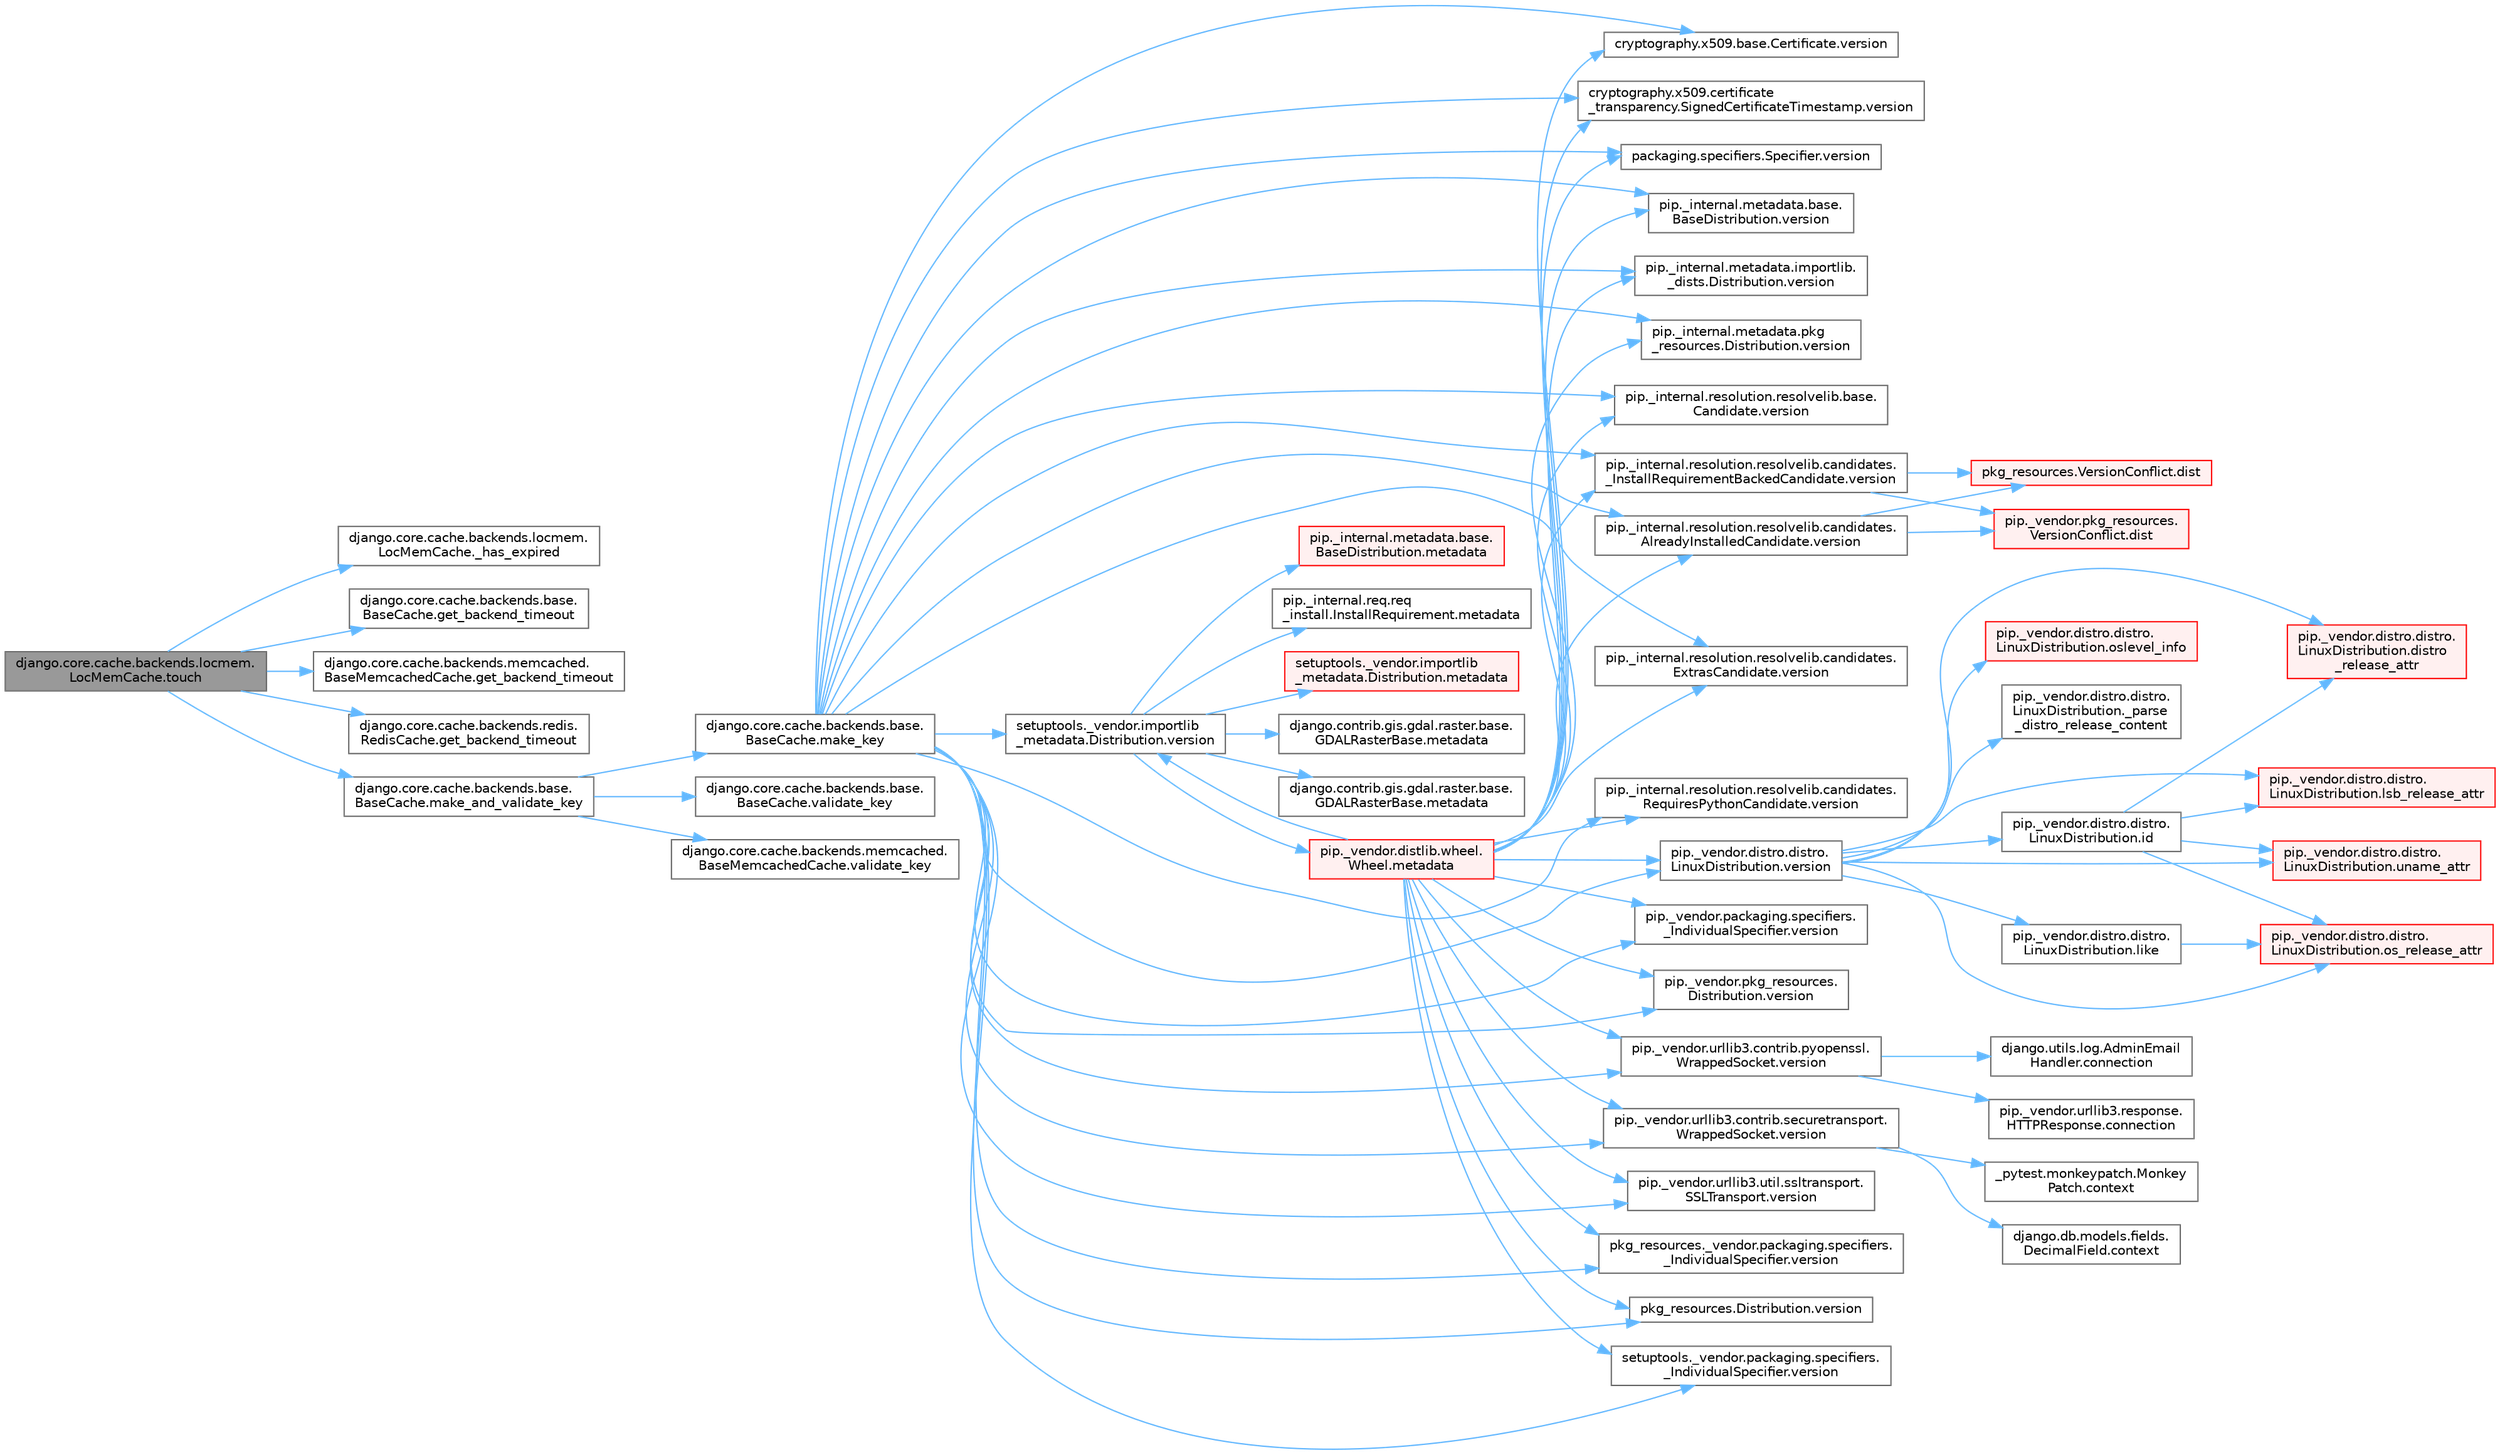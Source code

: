 digraph "django.core.cache.backends.locmem.LocMemCache.touch"
{
 // LATEX_PDF_SIZE
  bgcolor="transparent";
  edge [fontname=Helvetica,fontsize=10,labelfontname=Helvetica,labelfontsize=10];
  node [fontname=Helvetica,fontsize=10,shape=box,height=0.2,width=0.4];
  rankdir="LR";
  Node1 [id="Node000001",label="django.core.cache.backends.locmem.\lLocMemCache.touch",height=0.2,width=0.4,color="gray40", fillcolor="grey60", style="filled", fontcolor="black",tooltip=" "];
  Node1 -> Node2 [id="edge1_Node000001_Node000002",color="steelblue1",style="solid",tooltip=" "];
  Node2 [id="Node000002",label="django.core.cache.backends.locmem.\lLocMemCache._has_expired",height=0.2,width=0.4,color="grey40", fillcolor="white", style="filled",URL="$classdjango_1_1core_1_1cache_1_1backends_1_1locmem_1_1_loc_mem_cache.html#ad1c92f7bd9d52c5d737090b6cd797ca7",tooltip=" "];
  Node1 -> Node3 [id="edge2_Node000001_Node000003",color="steelblue1",style="solid",tooltip=" "];
  Node3 [id="Node000003",label="django.core.cache.backends.base.\lBaseCache.get_backend_timeout",height=0.2,width=0.4,color="grey40", fillcolor="white", style="filled",URL="$classdjango_1_1core_1_1cache_1_1backends_1_1base_1_1_base_cache.html#a15f7c98ceca7a51785520e8ca101912d",tooltip=" "];
  Node1 -> Node4 [id="edge3_Node000001_Node000004",color="steelblue1",style="solid",tooltip=" "];
  Node4 [id="Node000004",label="django.core.cache.backends.memcached.\lBaseMemcachedCache.get_backend_timeout",height=0.2,width=0.4,color="grey40", fillcolor="white", style="filled",URL="$classdjango_1_1core_1_1cache_1_1backends_1_1memcached_1_1_base_memcached_cache.html#a3b43cc206b61ac4ff6f9b0c2f18ed7bd",tooltip=" "];
  Node1 -> Node5 [id="edge4_Node000001_Node000005",color="steelblue1",style="solid",tooltip=" "];
  Node5 [id="Node000005",label="django.core.cache.backends.redis.\lRedisCache.get_backend_timeout",height=0.2,width=0.4,color="grey40", fillcolor="white", style="filled",URL="$classdjango_1_1core_1_1cache_1_1backends_1_1redis_1_1_redis_cache.html#a892a2dfc77aee75375ce5c28d10cf666",tooltip=" "];
  Node1 -> Node6 [id="edge5_Node000001_Node000006",color="steelblue1",style="solid",tooltip=" "];
  Node6 [id="Node000006",label="django.core.cache.backends.base.\lBaseCache.make_and_validate_key",height=0.2,width=0.4,color="grey40", fillcolor="white", style="filled",URL="$classdjango_1_1core_1_1cache_1_1backends_1_1base_1_1_base_cache.html#a167e3a6c65f782f011f4a0f4da30d4f5",tooltip=" "];
  Node6 -> Node7 [id="edge6_Node000006_Node000007",color="steelblue1",style="solid",tooltip=" "];
  Node7 [id="Node000007",label="django.core.cache.backends.base.\lBaseCache.make_key",height=0.2,width=0.4,color="grey40", fillcolor="white", style="filled",URL="$classdjango_1_1core_1_1cache_1_1backends_1_1base_1_1_base_cache.html#a5f0fc765671e4fe6607242a26c62c4ba",tooltip=" "];
  Node7 -> Node8 [id="edge7_Node000007_Node000008",color="steelblue1",style="solid",tooltip=" "];
  Node8 [id="Node000008",label="cryptography.x509.base.Certificate.version",height=0.2,width=0.4,color="grey40", fillcolor="white", style="filled",URL="$classcryptography_1_1x509_1_1base_1_1_certificate.html#a409d340d01bf8acdd9790f6321f1b283",tooltip=" "];
  Node7 -> Node9 [id="edge8_Node000007_Node000009",color="steelblue1",style="solid",tooltip=" "];
  Node9 [id="Node000009",label="cryptography.x509.certificate\l_transparency.SignedCertificateTimestamp.version",height=0.2,width=0.4,color="grey40", fillcolor="white", style="filled",URL="$classcryptography_1_1x509_1_1certificate__transparency_1_1_signed_certificate_timestamp.html#a19434e4df91aa32c7b4654a16a672c8b",tooltip=" "];
  Node7 -> Node10 [id="edge9_Node000007_Node000010",color="steelblue1",style="solid",tooltip=" "];
  Node10 [id="Node000010",label="packaging.specifiers.Specifier.version",height=0.2,width=0.4,color="grey40", fillcolor="white", style="filled",URL="$classpackaging_1_1specifiers_1_1_specifier.html#a362b16f4c6f1f24b6b20b59b35d4689e",tooltip=" "];
  Node7 -> Node11 [id="edge10_Node000007_Node000011",color="steelblue1",style="solid",tooltip=" "];
  Node11 [id="Node000011",label="pip._internal.metadata.base.\lBaseDistribution.version",height=0.2,width=0.4,color="grey40", fillcolor="white", style="filled",URL="$classpip_1_1__internal_1_1metadata_1_1base_1_1_base_distribution.html#af4024115351223c1472e72e4c17da2fc",tooltip=" "];
  Node7 -> Node12 [id="edge11_Node000007_Node000012",color="steelblue1",style="solid",tooltip=" "];
  Node12 [id="Node000012",label="pip._internal.metadata.importlib.\l_dists.Distribution.version",height=0.2,width=0.4,color="grey40", fillcolor="white", style="filled",URL="$classpip_1_1__internal_1_1metadata_1_1importlib_1_1__dists_1_1_distribution.html#abd95316132f93c875260264dd5ae2513",tooltip=" "];
  Node7 -> Node13 [id="edge12_Node000007_Node000013",color="steelblue1",style="solid",tooltip=" "];
  Node13 [id="Node000013",label="pip._internal.metadata.pkg\l_resources.Distribution.version",height=0.2,width=0.4,color="grey40", fillcolor="white", style="filled",URL="$classpip_1_1__internal_1_1metadata_1_1pkg__resources_1_1_distribution.html#ac83e189aa08d2465284bb5d465190dde",tooltip=" "];
  Node7 -> Node14 [id="edge13_Node000007_Node000014",color="steelblue1",style="solid",tooltip=" "];
  Node14 [id="Node000014",label="pip._internal.resolution.resolvelib.base.\lCandidate.version",height=0.2,width=0.4,color="grey40", fillcolor="white", style="filled",URL="$classpip_1_1__internal_1_1resolution_1_1resolvelib_1_1base_1_1_candidate.html#a9c16dfa9e4f9aefc73ba5e64b22a8475",tooltip=" "];
  Node7 -> Node15 [id="edge14_Node000007_Node000015",color="steelblue1",style="solid",tooltip=" "];
  Node15 [id="Node000015",label="pip._internal.resolution.resolvelib.candidates.\l_InstallRequirementBackedCandidate.version",height=0.2,width=0.4,color="grey40", fillcolor="white", style="filled",URL="$classpip_1_1__internal_1_1resolution_1_1resolvelib_1_1candidates_1_1___install_requirement_backed_candidate.html#a4f4a974e66da6155fd19dedc8149f7a9",tooltip=" "];
  Node15 -> Node16 [id="edge15_Node000015_Node000016",color="steelblue1",style="solid",tooltip=" "];
  Node16 [id="Node000016",label="pip._vendor.pkg_resources.\lVersionConflict.dist",height=0.2,width=0.4,color="red", fillcolor="#FFF0F0", style="filled",URL="$classpip_1_1__vendor_1_1pkg__resources_1_1_version_conflict.html#a7fa47ad16b5d2c05a357fb42fc4d595d",tooltip=" "];
  Node15 -> Node20 [id="edge16_Node000015_Node000020",color="steelblue1",style="solid",tooltip=" "];
  Node20 [id="Node000020",label="pkg_resources.VersionConflict.dist",height=0.2,width=0.4,color="red", fillcolor="#FFF0F0", style="filled",URL="$classpkg__resources_1_1_version_conflict.html#adab9bd550162ac64afce604568730ae8",tooltip=" "];
  Node7 -> Node21 [id="edge17_Node000007_Node000021",color="steelblue1",style="solid",tooltip=" "];
  Node21 [id="Node000021",label="pip._internal.resolution.resolvelib.candidates.\lAlreadyInstalledCandidate.version",height=0.2,width=0.4,color="grey40", fillcolor="white", style="filled",URL="$classpip_1_1__internal_1_1resolution_1_1resolvelib_1_1candidates_1_1_already_installed_candidate.html#a00f06d15e6d65f9278521c4818effeef",tooltip=" "];
  Node21 -> Node16 [id="edge18_Node000021_Node000016",color="steelblue1",style="solid",tooltip=" "];
  Node21 -> Node20 [id="edge19_Node000021_Node000020",color="steelblue1",style="solid",tooltip=" "];
  Node7 -> Node22 [id="edge20_Node000007_Node000022",color="steelblue1",style="solid",tooltip=" "];
  Node22 [id="Node000022",label="pip._internal.resolution.resolvelib.candidates.\lExtrasCandidate.version",height=0.2,width=0.4,color="grey40", fillcolor="white", style="filled",URL="$classpip_1_1__internal_1_1resolution_1_1resolvelib_1_1candidates_1_1_extras_candidate.html#afd11c944b3a60218acccf10656b4c59e",tooltip=" "];
  Node7 -> Node23 [id="edge21_Node000007_Node000023",color="steelblue1",style="solid",tooltip=" "];
  Node23 [id="Node000023",label="pip._internal.resolution.resolvelib.candidates.\lRequiresPythonCandidate.version",height=0.2,width=0.4,color="grey40", fillcolor="white", style="filled",URL="$classpip_1_1__internal_1_1resolution_1_1resolvelib_1_1candidates_1_1_requires_python_candidate.html#a2ec46fa71f2669b413ba5b9943c19dfc",tooltip=" "];
  Node7 -> Node24 [id="edge22_Node000007_Node000024",color="steelblue1",style="solid",tooltip=" "];
  Node24 [id="Node000024",label="pip._vendor.distro.distro.\lLinuxDistribution.version",height=0.2,width=0.4,color="grey40", fillcolor="white", style="filled",URL="$classpip_1_1__vendor_1_1distro_1_1distro_1_1_linux_distribution.html#a35f4d1557d49774f4cb5c3f52fca0676",tooltip=" "];
  Node24 -> Node25 [id="edge23_Node000024_Node000025",color="steelblue1",style="solid",tooltip=" "];
  Node25 [id="Node000025",label="pip._vendor.distro.distro.\lLinuxDistribution._parse\l_distro_release_content",height=0.2,width=0.4,color="grey40", fillcolor="white", style="filled",URL="$classpip_1_1__vendor_1_1distro_1_1distro_1_1_linux_distribution.html#a8404778baba4655c22b5d74dea4550c4",tooltip=" "];
  Node24 -> Node26 [id="edge24_Node000024_Node000026",color="steelblue1",style="solid",tooltip=" "];
  Node26 [id="Node000026",label="pip._vendor.distro.distro.\lLinuxDistribution.distro\l_release_attr",height=0.2,width=0.4,color="red", fillcolor="#FFF0F0", style="filled",URL="$classpip_1_1__vendor_1_1distro_1_1distro_1_1_linux_distribution.html#a69a78e152aeaccb753c30d3cf86c5686",tooltip=" "];
  Node24 -> Node29 [id="edge25_Node000024_Node000029",color="steelblue1",style="solid",tooltip=" "];
  Node29 [id="Node000029",label="pip._vendor.distro.distro.\lLinuxDistribution.id",height=0.2,width=0.4,color="grey40", fillcolor="white", style="filled",URL="$classpip_1_1__vendor_1_1distro_1_1distro_1_1_linux_distribution.html#aec57d97b3bd82778371db7afa1d5b877",tooltip=" "];
  Node29 -> Node26 [id="edge26_Node000029_Node000026",color="steelblue1",style="solid",tooltip=" "];
  Node29 -> Node30 [id="edge27_Node000029_Node000030",color="steelblue1",style="solid",tooltip=" "];
  Node30 [id="Node000030",label="pip._vendor.distro.distro.\lLinuxDistribution.lsb_release_attr",height=0.2,width=0.4,color="red", fillcolor="#FFF0F0", style="filled",URL="$classpip_1_1__vendor_1_1distro_1_1distro_1_1_linux_distribution.html#a3e181ce742dc66ccfcf15ef2d404861c",tooltip=" "];
  Node29 -> Node34 [id="edge28_Node000029_Node000034",color="steelblue1",style="solid",tooltip=" "];
  Node34 [id="Node000034",label="pip._vendor.distro.distro.\lLinuxDistribution.os_release_attr",height=0.2,width=0.4,color="red", fillcolor="#FFF0F0", style="filled",URL="$classpip_1_1__vendor_1_1distro_1_1distro_1_1_linux_distribution.html#a968f52bb8dde8bdf6141e68c66dfa779",tooltip=" "];
  Node29 -> Node37 [id="edge29_Node000029_Node000037",color="steelblue1",style="solid",tooltip=" "];
  Node37 [id="Node000037",label="pip._vendor.distro.distro.\lLinuxDistribution.uname_attr",height=0.2,width=0.4,color="red", fillcolor="#FFF0F0", style="filled",URL="$classpip_1_1__vendor_1_1distro_1_1distro_1_1_linux_distribution.html#a41ed985a34cdca25cac350af802e86d4",tooltip=" "];
  Node24 -> Node40 [id="edge30_Node000024_Node000040",color="steelblue1",style="solid",tooltip=" "];
  Node40 [id="Node000040",label="pip._vendor.distro.distro.\lLinuxDistribution.like",height=0.2,width=0.4,color="grey40", fillcolor="white", style="filled",URL="$classpip_1_1__vendor_1_1distro_1_1distro_1_1_linux_distribution.html#af76abe2ec871ec06a5c2c4a311be86f4",tooltip=" "];
  Node40 -> Node34 [id="edge31_Node000040_Node000034",color="steelblue1",style="solid",tooltip=" "];
  Node24 -> Node30 [id="edge32_Node000024_Node000030",color="steelblue1",style="solid",tooltip=" "];
  Node24 -> Node34 [id="edge33_Node000024_Node000034",color="steelblue1",style="solid",tooltip=" "];
  Node24 -> Node41 [id="edge34_Node000024_Node000041",color="steelblue1",style="solid",tooltip=" "];
  Node41 [id="Node000041",label="pip._vendor.distro.distro.\lLinuxDistribution.oslevel_info",height=0.2,width=0.4,color="red", fillcolor="#FFF0F0", style="filled",URL="$classpip_1_1__vendor_1_1distro_1_1distro_1_1_linux_distribution.html#ac8a698476164f2b6082683e73939943f",tooltip=" "];
  Node24 -> Node37 [id="edge35_Node000024_Node000037",color="steelblue1",style="solid",tooltip=" "];
  Node7 -> Node43 [id="edge36_Node000007_Node000043",color="steelblue1",style="solid",tooltip=" "];
  Node43 [id="Node000043",label="pip._vendor.packaging.specifiers.\l_IndividualSpecifier.version",height=0.2,width=0.4,color="grey40", fillcolor="white", style="filled",URL="$classpip_1_1__vendor_1_1packaging_1_1specifiers_1_1___individual_specifier.html#a5f58dee6bcf78651ae53becf5ee2f682",tooltip=" "];
  Node7 -> Node44 [id="edge37_Node000007_Node000044",color="steelblue1",style="solid",tooltip=" "];
  Node44 [id="Node000044",label="pip._vendor.pkg_resources.\lDistribution.version",height=0.2,width=0.4,color="grey40", fillcolor="white", style="filled",URL="$classpip_1_1__vendor_1_1pkg__resources_1_1_distribution.html#a783cf8eb18dd829ab29f7d5d44185374",tooltip=" "];
  Node7 -> Node45 [id="edge38_Node000007_Node000045",color="steelblue1",style="solid",tooltip=" "];
  Node45 [id="Node000045",label="pip._vendor.urllib3.contrib.pyopenssl.\lWrappedSocket.version",height=0.2,width=0.4,color="grey40", fillcolor="white", style="filled",URL="$classpip_1_1__vendor_1_1urllib3_1_1contrib_1_1pyopenssl_1_1_wrapped_socket.html#a87d465579dce4c65898d6b9fb49280d7",tooltip=" "];
  Node45 -> Node46 [id="edge39_Node000045_Node000046",color="steelblue1",style="solid",tooltip=" "];
  Node46 [id="Node000046",label="django.utils.log.AdminEmail\lHandler.connection",height=0.2,width=0.4,color="grey40", fillcolor="white", style="filled",URL="$classdjango_1_1utils_1_1log_1_1_admin_email_handler.html#a545b5f7ec55a857fe1ca7836814a0760",tooltip=" "];
  Node45 -> Node47 [id="edge40_Node000045_Node000047",color="steelblue1",style="solid",tooltip=" "];
  Node47 [id="Node000047",label="pip._vendor.urllib3.response.\lHTTPResponse.connection",height=0.2,width=0.4,color="grey40", fillcolor="white", style="filled",URL="$classpip_1_1__vendor_1_1urllib3_1_1response_1_1_h_t_t_p_response.html#a9002314624685de3bbf9b84bdc87fef8",tooltip=" "];
  Node7 -> Node48 [id="edge41_Node000007_Node000048",color="steelblue1",style="solid",tooltip=" "];
  Node48 [id="Node000048",label="pip._vendor.urllib3.contrib.securetransport.\lWrappedSocket.version",height=0.2,width=0.4,color="grey40", fillcolor="white", style="filled",URL="$classpip_1_1__vendor_1_1urllib3_1_1contrib_1_1securetransport_1_1_wrapped_socket.html#accb4ff03401dc8f1355a29ed9da90101",tooltip=" "];
  Node48 -> Node49 [id="edge42_Node000048_Node000049",color="steelblue1",style="solid",tooltip=" "];
  Node49 [id="Node000049",label="_pytest.monkeypatch.Monkey\lPatch.context",height=0.2,width=0.4,color="grey40", fillcolor="white", style="filled",URL="$class__pytest_1_1monkeypatch_1_1_monkey_patch.html#ab444ae4221fd89a16fe913fd14148d46",tooltip=" "];
  Node48 -> Node50 [id="edge43_Node000048_Node000050",color="steelblue1",style="solid",tooltip=" "];
  Node50 [id="Node000050",label="django.db.models.fields.\lDecimalField.context",height=0.2,width=0.4,color="grey40", fillcolor="white", style="filled",URL="$classdjango_1_1db_1_1models_1_1fields_1_1_decimal_field.html#a6d832c16515ca05aa17fa3fb0354ed65",tooltip=" "];
  Node7 -> Node51 [id="edge44_Node000007_Node000051",color="steelblue1",style="solid",tooltip=" "];
  Node51 [id="Node000051",label="pip._vendor.urllib3.util.ssltransport.\lSSLTransport.version",height=0.2,width=0.4,color="grey40", fillcolor="white", style="filled",URL="$classpip_1_1__vendor_1_1urllib3_1_1util_1_1ssltransport_1_1_s_s_l_transport.html#ac87ccb5563ce5ed172b1397afcbadd69",tooltip=" "];
  Node7 -> Node52 [id="edge45_Node000007_Node000052",color="steelblue1",style="solid",tooltip=" "];
  Node52 [id="Node000052",label="pkg_resources._vendor.packaging.specifiers.\l_IndividualSpecifier.version",height=0.2,width=0.4,color="grey40", fillcolor="white", style="filled",URL="$classpkg__resources_1_1__vendor_1_1packaging_1_1specifiers_1_1___individual_specifier.html#af1fa63fc2047fd4dfb4f8128fc1d74ce",tooltip=" "];
  Node7 -> Node53 [id="edge46_Node000007_Node000053",color="steelblue1",style="solid",tooltip=" "];
  Node53 [id="Node000053",label="pkg_resources.Distribution.version",height=0.2,width=0.4,color="grey40", fillcolor="white", style="filled",URL="$classpkg__resources_1_1_distribution.html#a04061ef28a853f4c77f4b64cba1e4ed7",tooltip=" "];
  Node7 -> Node54 [id="edge47_Node000007_Node000054",color="steelblue1",style="solid",tooltip=" "];
  Node54 [id="Node000054",label="setuptools._vendor.importlib\l_metadata.Distribution.version",height=0.2,width=0.4,color="grey40", fillcolor="white", style="filled",URL="$classsetuptools_1_1__vendor_1_1importlib__metadata_1_1_distribution.html#a7c335c158718e634680c2c3ca271962e",tooltip=" "];
  Node54 -> Node55 [id="edge48_Node000054_Node000055",color="steelblue1",style="solid",tooltip=" "];
  Node55 [id="Node000055",label="django.contrib.gis.gdal.raster.base.\lGDALRasterBase.metadata",height=0.2,width=0.4,color="grey40", fillcolor="white", style="filled",URL="$classdjango_1_1contrib_1_1gis_1_1gdal_1_1raster_1_1base_1_1_g_d_a_l_raster_base.html#ac656a9816397d9b605bdbc6175fde717",tooltip=" "];
  Node54 -> Node56 [id="edge49_Node000054_Node000056",color="steelblue1",style="solid",tooltip=" "];
  Node56 [id="Node000056",label="django.contrib.gis.gdal.raster.base.\lGDALRasterBase.metadata",height=0.2,width=0.4,color="grey40", fillcolor="white", style="filled",URL="$classdjango_1_1contrib_1_1gis_1_1gdal_1_1raster_1_1base_1_1_g_d_a_l_raster_base.html#ac68a22e3a52d43707936b339b8af62ad",tooltip=" "];
  Node54 -> Node57 [id="edge50_Node000054_Node000057",color="steelblue1",style="solid",tooltip=" "];
  Node57 [id="Node000057",label="pip._internal.metadata.base.\lBaseDistribution.metadata",height=0.2,width=0.4,color="red", fillcolor="#FFF0F0", style="filled",URL="$classpip_1_1__internal_1_1metadata_1_1base_1_1_base_distribution.html#a665b55bcebd861e5959f53a7d2f1350f",tooltip=" "];
  Node54 -> Node437 [id="edge51_Node000054_Node000437",color="steelblue1",style="solid",tooltip=" "];
  Node437 [id="Node000437",label="pip._internal.req.req\l_install.InstallRequirement.metadata",height=0.2,width=0.4,color="grey40", fillcolor="white", style="filled",URL="$classpip_1_1__internal_1_1req_1_1req__install_1_1_install_requirement.html#a212fdd382933af2966e6a94c2db91bca",tooltip=" "];
  Node54 -> Node438 [id="edge52_Node000054_Node000438",color="steelblue1",style="solid",tooltip=" "];
  Node438 [id="Node000438",label="pip._vendor.distlib.wheel.\lWheel.metadata",height=0.2,width=0.4,color="red", fillcolor="#FFF0F0", style="filled",URL="$classpip_1_1__vendor_1_1distlib_1_1wheel_1_1_wheel.html#a9e567ddb3165e2b2bdb2c358774b32a6",tooltip=" "];
  Node438 -> Node8 [id="edge53_Node000438_Node000008",color="steelblue1",style="solid",tooltip=" "];
  Node438 -> Node9 [id="edge54_Node000438_Node000009",color="steelblue1",style="solid",tooltip=" "];
  Node438 -> Node10 [id="edge55_Node000438_Node000010",color="steelblue1",style="solid",tooltip=" "];
  Node438 -> Node11 [id="edge56_Node000438_Node000011",color="steelblue1",style="solid",tooltip=" "];
  Node438 -> Node12 [id="edge57_Node000438_Node000012",color="steelblue1",style="solid",tooltip=" "];
  Node438 -> Node13 [id="edge58_Node000438_Node000013",color="steelblue1",style="solid",tooltip=" "];
  Node438 -> Node14 [id="edge59_Node000438_Node000014",color="steelblue1",style="solid",tooltip=" "];
  Node438 -> Node15 [id="edge60_Node000438_Node000015",color="steelblue1",style="solid",tooltip=" "];
  Node438 -> Node21 [id="edge61_Node000438_Node000021",color="steelblue1",style="solid",tooltip=" "];
  Node438 -> Node22 [id="edge62_Node000438_Node000022",color="steelblue1",style="solid",tooltip=" "];
  Node438 -> Node23 [id="edge63_Node000438_Node000023",color="steelblue1",style="solid",tooltip=" "];
  Node438 -> Node24 [id="edge64_Node000438_Node000024",color="steelblue1",style="solid",tooltip=" "];
  Node438 -> Node43 [id="edge65_Node000438_Node000043",color="steelblue1",style="solid",tooltip=" "];
  Node438 -> Node44 [id="edge66_Node000438_Node000044",color="steelblue1",style="solid",tooltip=" "];
  Node438 -> Node45 [id="edge67_Node000438_Node000045",color="steelblue1",style="solid",tooltip=" "];
  Node438 -> Node48 [id="edge68_Node000438_Node000048",color="steelblue1",style="solid",tooltip=" "];
  Node438 -> Node51 [id="edge69_Node000438_Node000051",color="steelblue1",style="solid",tooltip=" "];
  Node438 -> Node52 [id="edge70_Node000438_Node000052",color="steelblue1",style="solid",tooltip=" "];
  Node438 -> Node53 [id="edge71_Node000438_Node000053",color="steelblue1",style="solid",tooltip=" "];
  Node438 -> Node54 [id="edge72_Node000438_Node000054",color="steelblue1",style="solid",tooltip=" "];
  Node438 -> Node590 [id="edge73_Node000438_Node000590",color="steelblue1",style="solid",tooltip=" "];
  Node590 [id="Node000590",label="setuptools._vendor.packaging.specifiers.\l_IndividualSpecifier.version",height=0.2,width=0.4,color="grey40", fillcolor="white", style="filled",URL="$classsetuptools_1_1__vendor_1_1packaging_1_1specifiers_1_1___individual_specifier.html#a9abd6ec6aea6456233c7c454c171dcbf",tooltip=" "];
  Node54 -> Node792 [id="edge74_Node000054_Node000792",color="steelblue1",style="solid",tooltip=" "];
  Node792 [id="Node000792",label="setuptools._vendor.importlib\l_metadata.Distribution.metadata",height=0.2,width=0.4,color="red", fillcolor="#FFF0F0", style="filled",URL="$classsetuptools_1_1__vendor_1_1importlib__metadata_1_1_distribution.html#afe56c9fb55cf594cb94d0ebe52c32fad",tooltip=" "];
  Node7 -> Node590 [id="edge75_Node000007_Node000590",color="steelblue1",style="solid",tooltip=" "];
  Node6 -> Node4524 [id="edge76_Node000006_Node004524",color="steelblue1",style="solid",tooltip=" "];
  Node4524 [id="Node004524",label="django.core.cache.backends.base.\lBaseCache.validate_key",height=0.2,width=0.4,color="grey40", fillcolor="white", style="filled",URL="$classdjango_1_1core_1_1cache_1_1backends_1_1base_1_1_base_cache.html#a801be55d320e7b60bb6e2b712a20ee7d",tooltip=" "];
  Node6 -> Node4525 [id="edge77_Node000006_Node004525",color="steelblue1",style="solid",tooltip=" "];
  Node4525 [id="Node004525",label="django.core.cache.backends.memcached.\lBaseMemcachedCache.validate_key",height=0.2,width=0.4,color="grey40", fillcolor="white", style="filled",URL="$classdjango_1_1core_1_1cache_1_1backends_1_1memcached_1_1_base_memcached_cache.html#aeed47edd6849cb95c9fa06462707bc18",tooltip=" "];
}
